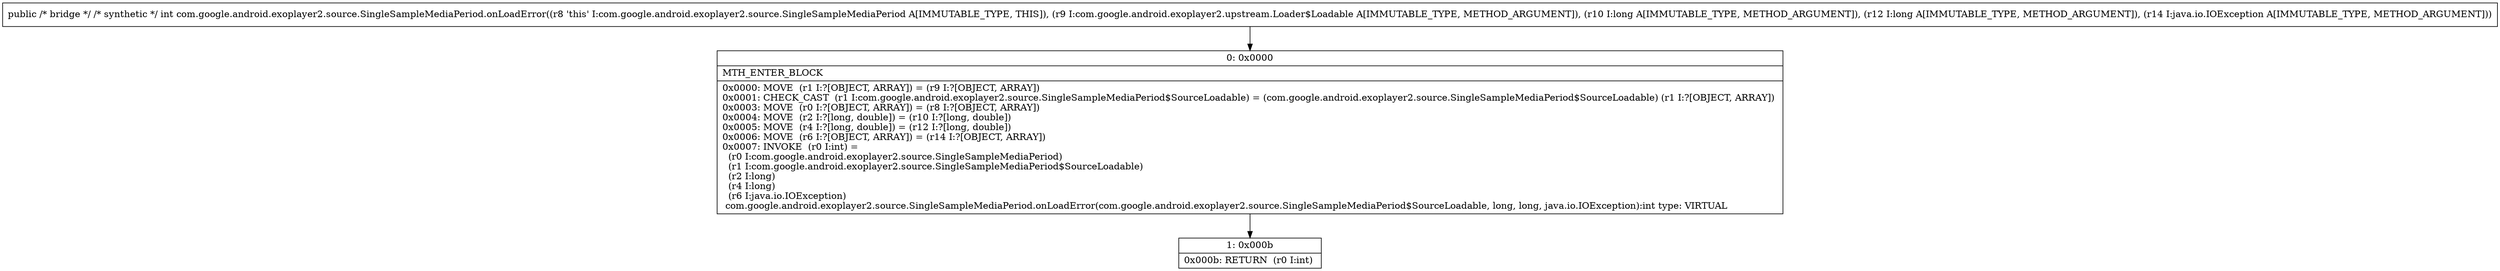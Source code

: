 digraph "CFG forcom.google.android.exoplayer2.source.SingleSampleMediaPeriod.onLoadError(Lcom\/google\/android\/exoplayer2\/upstream\/Loader$Loadable;JJLjava\/io\/IOException;)I" {
Node_0 [shape=record,label="{0\:\ 0x0000|MTH_ENTER_BLOCK\l|0x0000: MOVE  (r1 I:?[OBJECT, ARRAY]) = (r9 I:?[OBJECT, ARRAY]) \l0x0001: CHECK_CAST  (r1 I:com.google.android.exoplayer2.source.SingleSampleMediaPeriod$SourceLoadable) = (com.google.android.exoplayer2.source.SingleSampleMediaPeriod$SourceLoadable) (r1 I:?[OBJECT, ARRAY]) \l0x0003: MOVE  (r0 I:?[OBJECT, ARRAY]) = (r8 I:?[OBJECT, ARRAY]) \l0x0004: MOVE  (r2 I:?[long, double]) = (r10 I:?[long, double]) \l0x0005: MOVE  (r4 I:?[long, double]) = (r12 I:?[long, double]) \l0x0006: MOVE  (r6 I:?[OBJECT, ARRAY]) = (r14 I:?[OBJECT, ARRAY]) \l0x0007: INVOKE  (r0 I:int) = \l  (r0 I:com.google.android.exoplayer2.source.SingleSampleMediaPeriod)\l  (r1 I:com.google.android.exoplayer2.source.SingleSampleMediaPeriod$SourceLoadable)\l  (r2 I:long)\l  (r4 I:long)\l  (r6 I:java.io.IOException)\l com.google.android.exoplayer2.source.SingleSampleMediaPeriod.onLoadError(com.google.android.exoplayer2.source.SingleSampleMediaPeriod$SourceLoadable, long, long, java.io.IOException):int type: VIRTUAL \l}"];
Node_1 [shape=record,label="{1\:\ 0x000b|0x000b: RETURN  (r0 I:int) \l}"];
MethodNode[shape=record,label="{public \/* bridge *\/ \/* synthetic *\/ int com.google.android.exoplayer2.source.SingleSampleMediaPeriod.onLoadError((r8 'this' I:com.google.android.exoplayer2.source.SingleSampleMediaPeriod A[IMMUTABLE_TYPE, THIS]), (r9 I:com.google.android.exoplayer2.upstream.Loader$Loadable A[IMMUTABLE_TYPE, METHOD_ARGUMENT]), (r10 I:long A[IMMUTABLE_TYPE, METHOD_ARGUMENT]), (r12 I:long A[IMMUTABLE_TYPE, METHOD_ARGUMENT]), (r14 I:java.io.IOException A[IMMUTABLE_TYPE, METHOD_ARGUMENT])) }"];
MethodNode -> Node_0;
Node_0 -> Node_1;
}

